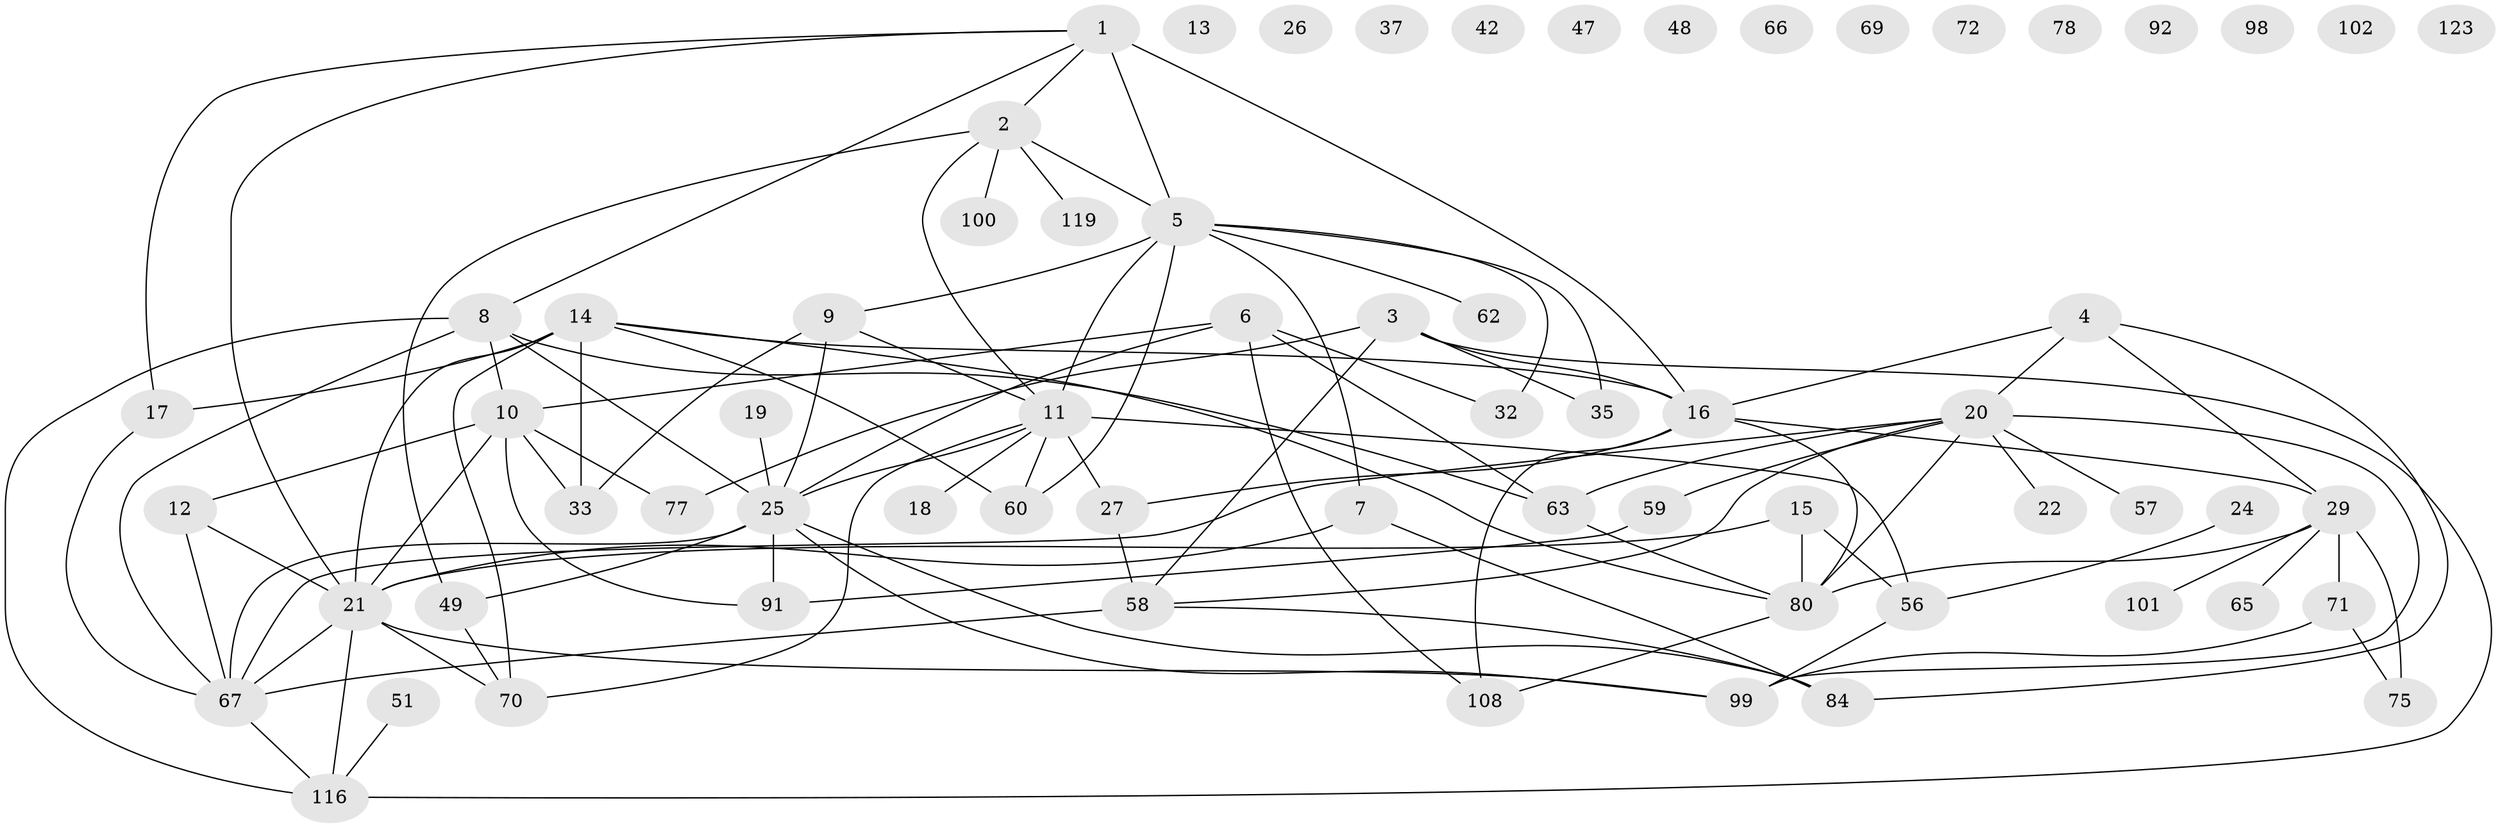 // original degree distribution, {4: 0.20300751879699247, 5: 0.09022556390977443, 1: 0.16541353383458646, 3: 0.13533834586466165, 2: 0.23308270676691728, 6: 0.03759398496240601, 7: 0.03007518796992481, 0: 0.09774436090225563, 8: 0.007518796992481203}
// Generated by graph-tools (version 1.1) at 2025/13/03/09/25 04:13:06]
// undirected, 66 vertices, 106 edges
graph export_dot {
graph [start="1"]
  node [color=gray90,style=filled];
  1 [super="+30+23"];
  2 [super="+34+28+43"];
  3 [super="+127"];
  4 [super="+117"];
  5 [super="+94+39"];
  6 [super="+103+85"];
  7 [super="+76"];
  8 [super="+55"];
  9 [super="+38"];
  10 [super="+68"];
  11 [super="+31+44+73"];
  12;
  13 [super="+131"];
  14 [super="+129+133"];
  15;
  16 [super="+110+53+41"];
  17 [super="+79"];
  18;
  19;
  20 [super="+54"];
  21 [super="+125+87+40+83"];
  22;
  24;
  25 [super="+50+52+36"];
  26;
  27;
  29 [super="+46"];
  32;
  33;
  35;
  37;
  42;
  47;
  48;
  49 [super="+64+86"];
  51;
  56 [super="+61"];
  57 [super="+106"];
  58 [super="+126"];
  59 [super="+112"];
  60;
  62;
  63;
  65;
  66;
  67 [super="+97"];
  69;
  70;
  71 [super="+105+122"];
  72;
  75;
  77;
  78;
  80 [super="+130+120"];
  84 [super="+115"];
  91;
  92;
  98;
  99 [super="+113"];
  100;
  101;
  102;
  108 [super="+109"];
  116;
  119;
  123;
  1 -- 16 [weight=2];
  1 -- 17 [weight=2];
  1 -- 2;
  1 -- 5 [weight=3];
  1 -- 21;
  1 -- 8;
  2 -- 100;
  2 -- 11;
  2 -- 119;
  2 -- 5;
  2 -- 49;
  3 -- 16;
  3 -- 35;
  3 -- 116;
  3 -- 58;
  3 -- 77;
  4 -- 16;
  4 -- 29;
  4 -- 20;
  4 -- 84;
  5 -- 35;
  5 -- 7;
  5 -- 32;
  5 -- 11;
  5 -- 60;
  5 -- 62;
  5 -- 9;
  6 -- 32;
  6 -- 63;
  6 -- 25 [weight=2];
  6 -- 108 [weight=2];
  6 -- 10;
  7 -- 21;
  7 -- 84;
  8 -- 10 [weight=2];
  8 -- 25;
  8 -- 67;
  8 -- 116;
  8 -- 63;
  9 -- 33;
  9 -- 11;
  9 -- 25;
  10 -- 33;
  10 -- 91;
  10 -- 12;
  10 -- 77;
  10 -- 21;
  11 -- 18;
  11 -- 70;
  11 -- 56;
  11 -- 25;
  11 -- 27;
  11 -- 60;
  12 -- 67;
  12 -- 21;
  14 -- 60;
  14 -- 21;
  14 -- 33 [weight=2];
  14 -- 70;
  14 -- 17;
  14 -- 80;
  14 -- 16;
  15 -- 21;
  15 -- 80;
  15 -- 56;
  16 -- 108 [weight=2];
  16 -- 80;
  16 -- 27;
  16 -- 29;
  17 -- 67 [weight=2];
  19 -- 25;
  20 -- 99;
  20 -- 22;
  20 -- 57;
  20 -- 58;
  20 -- 59;
  20 -- 63;
  20 -- 80;
  20 -- 67;
  21 -- 116;
  21 -- 99;
  21 -- 70;
  21 -- 67;
  24 -- 56;
  25 -- 99;
  25 -- 49;
  25 -- 84;
  25 -- 91;
  25 -- 67 [weight=2];
  27 -- 58 [weight=2];
  29 -- 65;
  29 -- 101;
  29 -- 71;
  29 -- 75;
  29 -- 80;
  49 -- 70;
  51 -- 116;
  56 -- 99;
  58 -- 84;
  58 -- 67;
  59 -- 91;
  63 -- 80;
  67 -- 116;
  71 -- 75;
  71 -- 99 [weight=2];
  80 -- 108;
}
